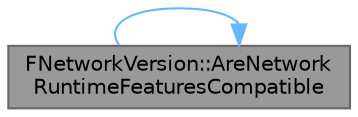 digraph "FNetworkVersion::AreNetworkRuntimeFeaturesCompatible"
{
 // INTERACTIVE_SVG=YES
 // LATEX_PDF_SIZE
  bgcolor="transparent";
  edge [fontname=Helvetica,fontsize=10,labelfontname=Helvetica,labelfontsize=10];
  node [fontname=Helvetica,fontsize=10,shape=box,height=0.2,width=0.4];
  rankdir="LR";
  Node1 [id="Node000001",label="FNetworkVersion::AreNetwork\lRuntimeFeaturesCompatible",height=0.2,width=0.4,color="gray40", fillcolor="grey60", style="filled", fontcolor="black",tooltip="Compares if the connection's runtime features are compatible with each other."];
  Node1 -> Node1 [id="edge1_Node000001_Node000001",color="steelblue1",style="solid",tooltip=" "];
}
